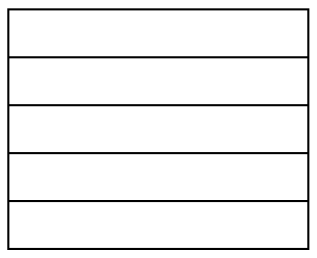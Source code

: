 graph A {
	node [shape=record,fontname="Helvetica",width=2];
	rankdir=LR
	stack [label="<f0>|<f1>|<f2>|<f3>|<f4>"];
}
graph B {
	node [shape=record,fontname="Helvetica",width=2];
	rankdir=LR
	stack [label="<f0>|<f1>|<f2>|<f3>|<f4> \<sig\>"];
}
graph C {
	node [shape=record,fontname="Helvetica",width=2];
	rankdir=LR
	stack [label="<f0>|<f1>|<f2>|<f3> \<pubKey\>|<f4> \<sig\>"];
}
graph D {
	node [shape=record,fontname="Helvetica",width=2];
	rankdir=LR
	stack [label="<f0>|<f1>|<f2> \<pubKey\>|<f3> \<pubKey\>|<f4> \<sig\>"];
}
graph E {
	node [shape=record,fontname="Helvetica",width=2];
	rankdir=LR
	stack [label="<f0>|<f1>|<f2> \<pubKeyHashA\>|<f3> \<pubKey\>|<f4> \<sig\>"];
}
graph F {
	node [shape=record,fontname="Helvetica",width=2];
	rankdir=LR
	stack [label="<f0>|<f1> \<pubKeyHash\>|<f2> \<pubKeyHashA\>|<f3> \<pubKey\>|<f4> \<sig\>"];
}
/* graph G is the same as graph C */
graph h {
	node [shape=record,fontname="Helvetica",width=2];
	rankdir=LR
	stack [label="<f0>|<f1>|<f2>|<f3>|<f4> true (1)"];
}

